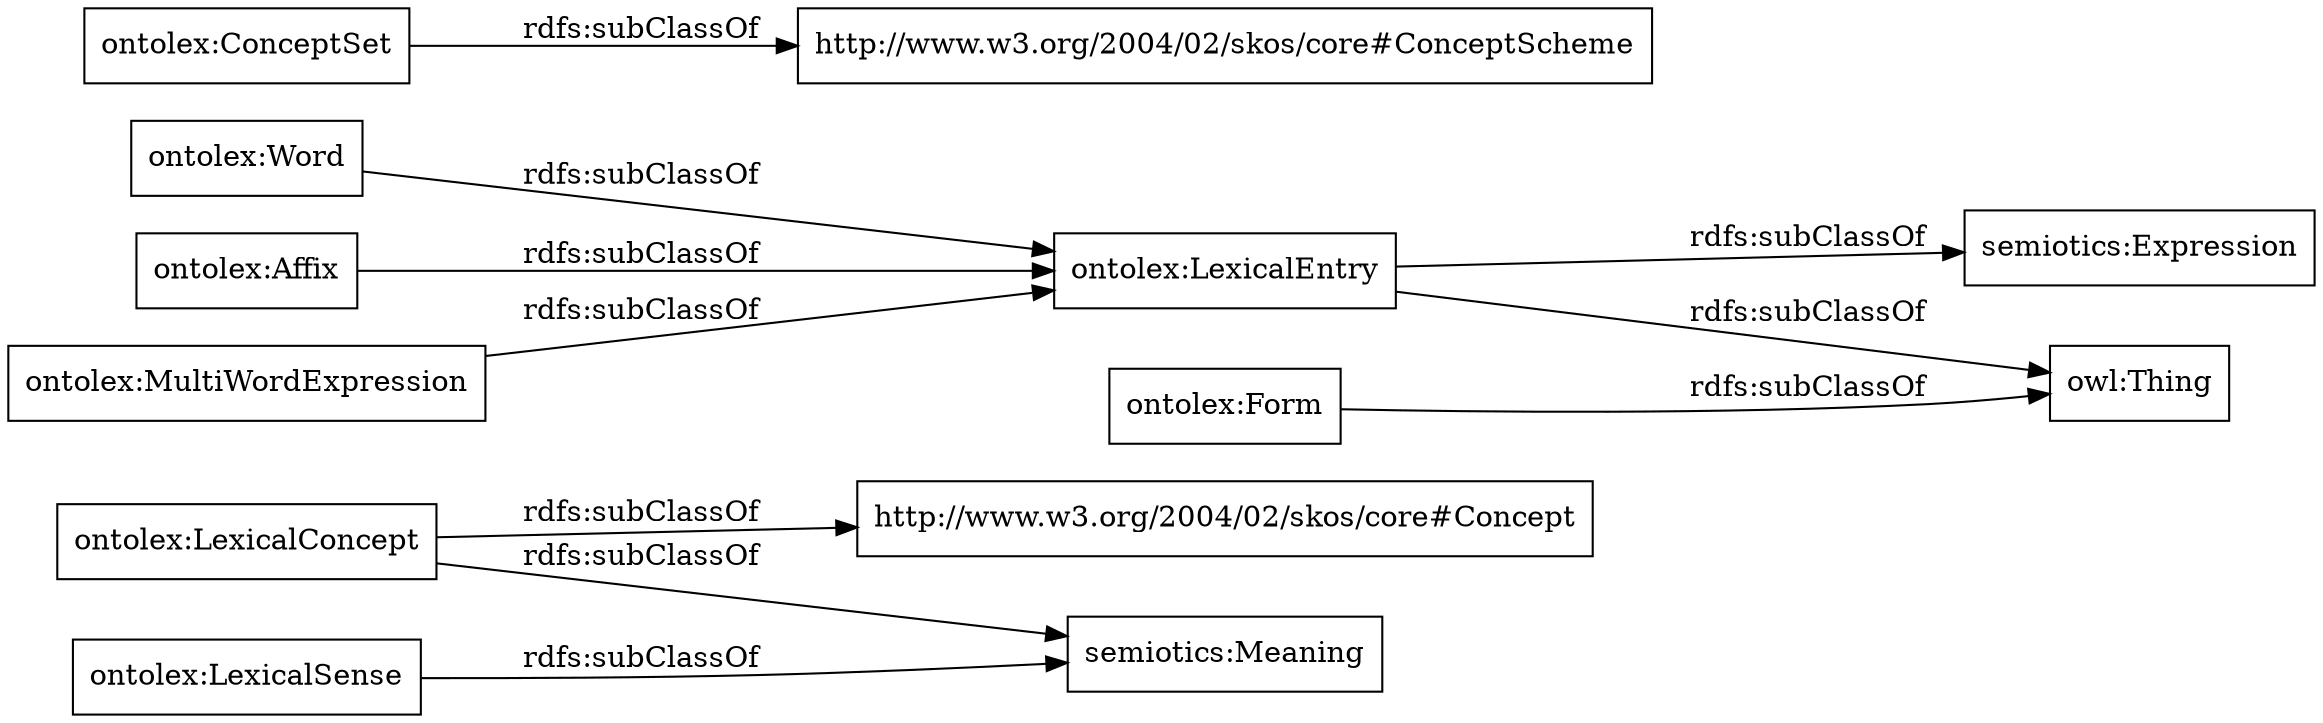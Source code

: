 digraph ar2dtool_diagram { 
rankdir=LR;
size="1000"
node [shape = rectangle, color="black"]; "semiotics:Meaning" "ontolex:Word" "ontolex:Affix" "ontolex:ConceptSet" "http://www.w3.org/2004/02/skos/core#ConceptScheme" "ontolex:LexicalEntry" "semiotics:Expression" "ontolex:Form" "ontolex:LexicalConcept" "http://www.w3.org/2004/02/skos/core#Concept" "ontolex:LexicalSense" "ontolex:MultiWordExpression" ; /*classes style*/
	"ontolex:ConceptSet" -> "http://www.w3.org/2004/02/skos/core#ConceptScheme" [ label = "rdfs:subClassOf" ];
	"ontolex:LexicalSense" -> "semiotics:Meaning" [ label = "rdfs:subClassOf" ];
	"ontolex:LexicalEntry" -> "owl:Thing" [ label = "rdfs:subClassOf" ];
	"ontolex:LexicalEntry" -> "semiotics:Expression" [ label = "rdfs:subClassOf" ];
	"ontolex:LexicalConcept" -> "semiotics:Meaning" [ label = "rdfs:subClassOf" ];
	"ontolex:LexicalConcept" -> "http://www.w3.org/2004/02/skos/core#Concept" [ label = "rdfs:subClassOf" ];
	"ontolex:Affix" -> "ontolex:LexicalEntry" [ label = "rdfs:subClassOf" ];
	"ontolex:MultiWordExpression" -> "ontolex:LexicalEntry" [ label = "rdfs:subClassOf" ];
	"ontolex:Form" -> "owl:Thing" [ label = "rdfs:subClassOf" ];
	"ontolex:Word" -> "ontolex:LexicalEntry" [ label = "rdfs:subClassOf" ];

}
